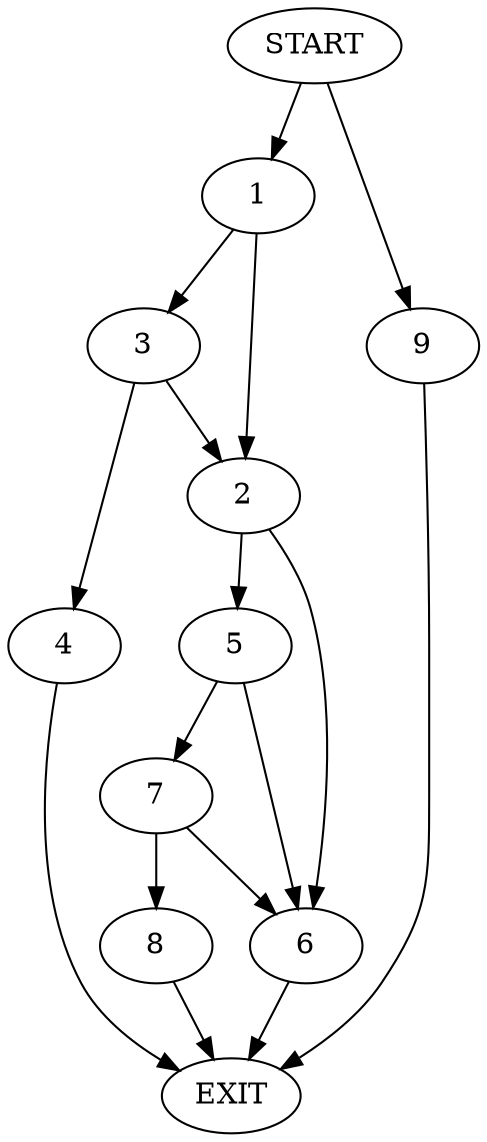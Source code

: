 digraph {
0 [label="START"]
10 [label="EXIT"]
0 -> 1
1 -> 2
1 -> 3
3 -> 2
3 -> 4
2 -> 5
2 -> 6
4 -> 10
5 -> 7
5 -> 6
6 -> 10
7 -> 6
7 -> 8
8 -> 10
0 -> 9
9 -> 10
}

